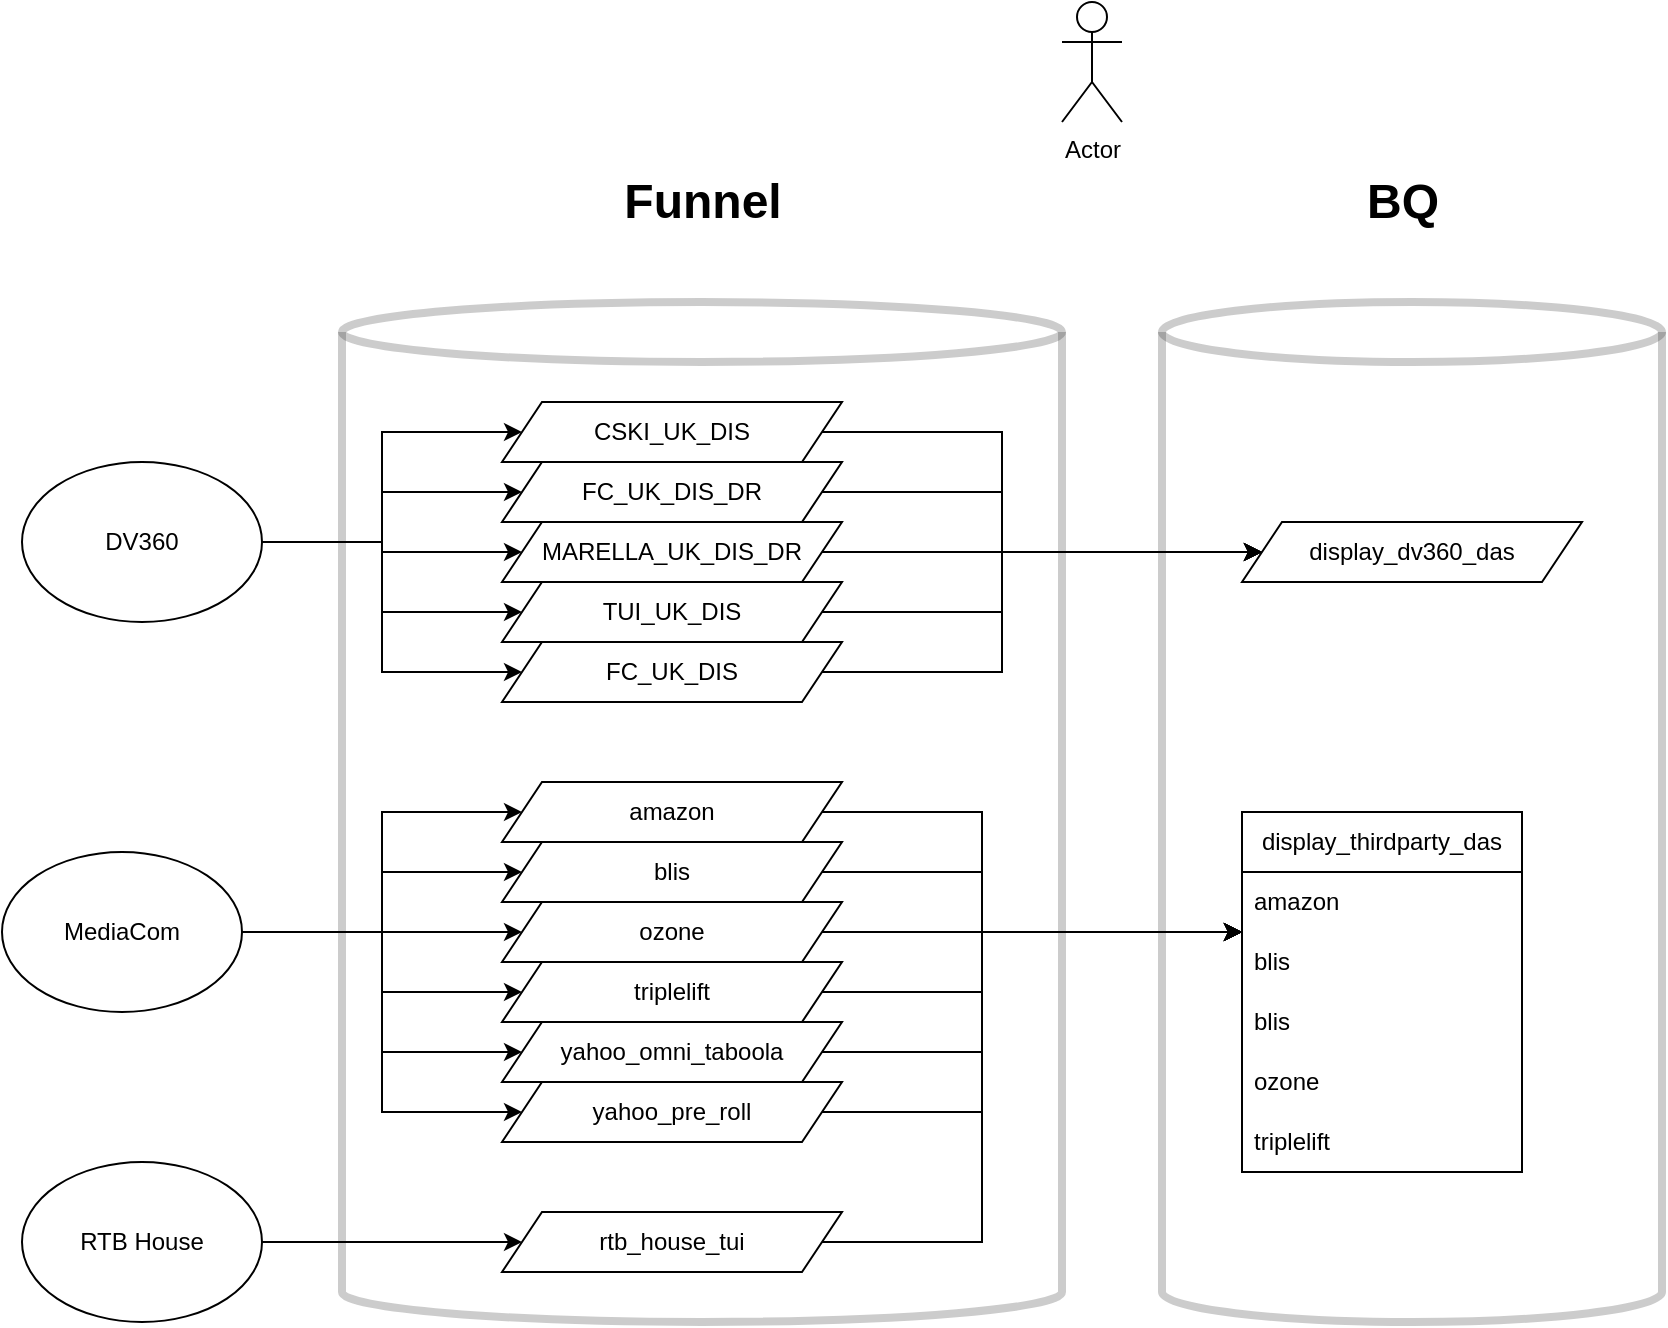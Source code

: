 <mxfile version="28.0.3">
  <diagram name="Page-1" id="FAtJ0V6YEHCZEtDZKV_H">
    <mxGraphModel dx="1371" dy="868" grid="1" gridSize="10" guides="1" tooltips="1" connect="1" arrows="1" fold="1" page="1" pageScale="1" pageWidth="1169" pageHeight="827" math="0" shadow="0">
      <root>
        <mxCell id="0" />
        <mxCell id="1" parent="0" />
        <mxCell id="upaL1L_dqLUM5AP28dGt-70" value="" style="shape=cylinder3;whiteSpace=wrap;html=1;boundedLbl=1;backgroundOutline=1;size=15;fillColor=light-dark(#FFFFFF,#1B6FA3);opacity=20;strokeColor=default;strokeWidth=4;" parent="1" vertex="1">
          <mxGeometry x="590" y="190" width="250" height="510" as="geometry" />
        </mxCell>
        <mxCell id="upaL1L_dqLUM5AP28dGt-32" value="" style="shape=cylinder3;whiteSpace=wrap;html=1;boundedLbl=1;backgroundOutline=1;size=15;fillColor=light-dark(#FFFFFF,#D335FF);opacity=20;strokeColor=default;strokeWidth=4;" parent="1" vertex="1">
          <mxGeometry x="180" y="190" width="360" height="510" as="geometry" />
        </mxCell>
        <mxCell id="upaL1L_dqLUM5AP28dGt-10" style="edgeStyle=orthogonalEdgeStyle;rounded=0;orthogonalLoop=1;jettySize=auto;html=1;exitX=1;exitY=0.5;exitDx=0;exitDy=0;entryX=0;entryY=0.5;entryDx=0;entryDy=0;" parent="1" source="upaL1L_dqLUM5AP28dGt-3" target="upaL1L_dqLUM5AP28dGt-5" edge="1">
          <mxGeometry relative="1" as="geometry" />
        </mxCell>
        <mxCell id="upaL1L_dqLUM5AP28dGt-11" style="edgeStyle=orthogonalEdgeStyle;rounded=0;orthogonalLoop=1;jettySize=auto;html=1;exitX=1;exitY=0.5;exitDx=0;exitDy=0;entryX=0;entryY=0.5;entryDx=0;entryDy=0;" parent="1" source="upaL1L_dqLUM5AP28dGt-3" target="upaL1L_dqLUM5AP28dGt-6" edge="1">
          <mxGeometry relative="1" as="geometry" />
        </mxCell>
        <mxCell id="upaL1L_dqLUM5AP28dGt-12" style="edgeStyle=orthogonalEdgeStyle;rounded=0;orthogonalLoop=1;jettySize=auto;html=1;exitX=1;exitY=0.5;exitDx=0;exitDy=0;entryX=0;entryY=0.5;entryDx=0;entryDy=0;" parent="1" source="upaL1L_dqLUM5AP28dGt-3" target="upaL1L_dqLUM5AP28dGt-8" edge="1">
          <mxGeometry relative="1" as="geometry" />
        </mxCell>
        <mxCell id="upaL1L_dqLUM5AP28dGt-17" style="edgeStyle=orthogonalEdgeStyle;rounded=0;orthogonalLoop=1;jettySize=auto;html=1;exitX=1;exitY=0.5;exitDx=0;exitDy=0;entryX=0;entryY=0.5;entryDx=0;entryDy=0;" parent="1" source="upaL1L_dqLUM5AP28dGt-3" target="upaL1L_dqLUM5AP28dGt-9" edge="1">
          <mxGeometry relative="1" as="geometry" />
        </mxCell>
        <mxCell id="upaL1L_dqLUM5AP28dGt-18" style="edgeStyle=orthogonalEdgeStyle;rounded=0;orthogonalLoop=1;jettySize=auto;html=1;exitX=1;exitY=0.5;exitDx=0;exitDy=0;entryX=0;entryY=0.5;entryDx=0;entryDy=0;" parent="1" source="upaL1L_dqLUM5AP28dGt-3" target="upaL1L_dqLUM5AP28dGt-7" edge="1">
          <mxGeometry relative="1" as="geometry">
            <Array as="points">
              <mxPoint x="200" y="310" />
              <mxPoint x="200" y="375" />
            </Array>
          </mxGeometry>
        </mxCell>
        <mxCell id="upaL1L_dqLUM5AP28dGt-3" value="DV360" style="ellipse;whiteSpace=wrap;html=1;" parent="1" vertex="1">
          <mxGeometry x="20" y="270" width="120" height="80" as="geometry" />
        </mxCell>
        <mxCell id="upaL1L_dqLUM5AP28dGt-50" style="edgeStyle=orthogonalEdgeStyle;rounded=0;orthogonalLoop=1;jettySize=auto;html=1;exitX=1;exitY=0.5;exitDx=0;exitDy=0;entryX=0;entryY=0.5;entryDx=0;entryDy=0;" parent="1" source="upaL1L_dqLUM5AP28dGt-4" target="upaL1L_dqLUM5AP28dGt-35" edge="1">
          <mxGeometry relative="1" as="geometry">
            <Array as="points">
              <mxPoint x="200" y="505" />
              <mxPoint x="200" y="475" />
            </Array>
          </mxGeometry>
        </mxCell>
        <mxCell id="upaL1L_dqLUM5AP28dGt-51" style="edgeStyle=orthogonalEdgeStyle;rounded=0;orthogonalLoop=1;jettySize=auto;html=1;exitX=1;exitY=0.5;exitDx=0;exitDy=0;" parent="1" source="upaL1L_dqLUM5AP28dGt-4" target="upaL1L_dqLUM5AP28dGt-40" edge="1">
          <mxGeometry relative="1" as="geometry" />
        </mxCell>
        <mxCell id="upaL1L_dqLUM5AP28dGt-52" style="edgeStyle=orthogonalEdgeStyle;rounded=0;orthogonalLoop=1;jettySize=auto;html=1;exitX=1;exitY=0.5;exitDx=0;exitDy=0;entryX=0;entryY=0.5;entryDx=0;entryDy=0;" parent="1" source="upaL1L_dqLUM5AP28dGt-4" target="upaL1L_dqLUM5AP28dGt-34" edge="1">
          <mxGeometry relative="1" as="geometry">
            <Array as="points">
              <mxPoint x="200" y="505" />
              <mxPoint x="200" y="445" />
            </Array>
          </mxGeometry>
        </mxCell>
        <mxCell id="upaL1L_dqLUM5AP28dGt-53" style="edgeStyle=orthogonalEdgeStyle;rounded=0;orthogonalLoop=1;jettySize=auto;html=1;exitX=1;exitY=0.5;exitDx=0;exitDy=0;entryX=0;entryY=0.5;entryDx=0;entryDy=0;" parent="1" source="upaL1L_dqLUM5AP28dGt-4" target="upaL1L_dqLUM5AP28dGt-39" edge="1">
          <mxGeometry relative="1" as="geometry">
            <Array as="points">
              <mxPoint x="200" y="505" />
              <mxPoint x="200" y="535" />
            </Array>
          </mxGeometry>
        </mxCell>
        <mxCell id="upaL1L_dqLUM5AP28dGt-54" style="edgeStyle=orthogonalEdgeStyle;rounded=0;orthogonalLoop=1;jettySize=auto;html=1;exitX=1;exitY=0.5;exitDx=0;exitDy=0;entryX=0;entryY=0.5;entryDx=0;entryDy=0;" parent="1" source="upaL1L_dqLUM5AP28dGt-4" target="upaL1L_dqLUM5AP28dGt-38" edge="1">
          <mxGeometry relative="1" as="geometry">
            <Array as="points">
              <mxPoint x="200" y="505" />
              <mxPoint x="200" y="565" />
            </Array>
          </mxGeometry>
        </mxCell>
        <mxCell id="upaL1L_dqLUM5AP28dGt-55" style="edgeStyle=orthogonalEdgeStyle;rounded=0;orthogonalLoop=1;jettySize=auto;html=1;exitX=1;exitY=0.5;exitDx=0;exitDy=0;entryX=0;entryY=0.5;entryDx=0;entryDy=0;" parent="1" source="upaL1L_dqLUM5AP28dGt-4" target="upaL1L_dqLUM5AP28dGt-37" edge="1">
          <mxGeometry relative="1" as="geometry">
            <Array as="points">
              <mxPoint x="200" y="505" />
              <mxPoint x="200" y="595" />
            </Array>
          </mxGeometry>
        </mxCell>
        <mxCell id="upaL1L_dqLUM5AP28dGt-4" value="MediaCom" style="ellipse;whiteSpace=wrap;html=1;" parent="1" vertex="1">
          <mxGeometry x="10" y="465" width="120" height="80" as="geometry" />
        </mxCell>
        <mxCell id="upaL1L_dqLUM5AP28dGt-23" style="edgeStyle=orthogonalEdgeStyle;rounded=0;orthogonalLoop=1;jettySize=auto;html=1;exitX=1;exitY=0.5;exitDx=0;exitDy=0;entryX=0;entryY=0.5;entryDx=0;entryDy=0;" parent="1" source="upaL1L_dqLUM5AP28dGt-5" target="upaL1L_dqLUM5AP28dGt-21" edge="1">
          <mxGeometry relative="1" as="geometry">
            <Array as="points">
              <mxPoint x="510" y="255" />
              <mxPoint x="510" y="315" />
            </Array>
          </mxGeometry>
        </mxCell>
        <mxCell id="upaL1L_dqLUM5AP28dGt-5" value="CSKI_UK_DIS" style="shape=parallelogram;perimeter=parallelogramPerimeter;whiteSpace=wrap;html=1;fixedSize=1;" parent="1" vertex="1">
          <mxGeometry x="260" y="240" width="170" height="30" as="geometry" />
        </mxCell>
        <mxCell id="upaL1L_dqLUM5AP28dGt-28" style="edgeStyle=orthogonalEdgeStyle;rounded=0;orthogonalLoop=1;jettySize=auto;html=1;exitX=1;exitY=0.5;exitDx=0;exitDy=0;entryX=0;entryY=0.5;entryDx=0;entryDy=0;" parent="1" source="upaL1L_dqLUM5AP28dGt-6" target="upaL1L_dqLUM5AP28dGt-21" edge="1">
          <mxGeometry relative="1" as="geometry">
            <Array as="points">
              <mxPoint x="510" y="285" />
              <mxPoint x="510" y="315" />
            </Array>
          </mxGeometry>
        </mxCell>
        <mxCell id="upaL1L_dqLUM5AP28dGt-6" value="FC_UK_DIS_DR" style="shape=parallelogram;perimeter=parallelogramPerimeter;whiteSpace=wrap;html=1;fixedSize=1;" parent="1" vertex="1">
          <mxGeometry x="260" y="270" width="170" height="30" as="geometry" />
        </mxCell>
        <mxCell id="upaL1L_dqLUM5AP28dGt-31" style="edgeStyle=orthogonalEdgeStyle;rounded=0;orthogonalLoop=1;jettySize=auto;html=1;exitX=1;exitY=0.5;exitDx=0;exitDy=0;entryX=0;entryY=0.5;entryDx=0;entryDy=0;" parent="1" source="upaL1L_dqLUM5AP28dGt-7" target="upaL1L_dqLUM5AP28dGt-21" edge="1">
          <mxGeometry relative="1" as="geometry">
            <Array as="points">
              <mxPoint x="510" y="375" />
              <mxPoint x="510" y="315" />
            </Array>
          </mxGeometry>
        </mxCell>
        <mxCell id="upaL1L_dqLUM5AP28dGt-7" value="FC_UK_DIS" style="shape=parallelogram;perimeter=parallelogramPerimeter;whiteSpace=wrap;html=1;fixedSize=1;" parent="1" vertex="1">
          <mxGeometry x="260" y="360" width="170" height="30" as="geometry" />
        </mxCell>
        <mxCell id="upaL1L_dqLUM5AP28dGt-29" style="edgeStyle=orthogonalEdgeStyle;rounded=0;orthogonalLoop=1;jettySize=auto;html=1;exitX=1;exitY=0.5;exitDx=0;exitDy=0;" parent="1" source="upaL1L_dqLUM5AP28dGt-8" edge="1">
          <mxGeometry relative="1" as="geometry">
            <mxPoint x="640" y="315" as="targetPoint" />
          </mxGeometry>
        </mxCell>
        <mxCell id="upaL1L_dqLUM5AP28dGt-8" value="MARELLA_UK_DIS_DR" style="shape=parallelogram;perimeter=parallelogramPerimeter;whiteSpace=wrap;html=1;fixedSize=1;" parent="1" vertex="1">
          <mxGeometry x="260" y="300" width="170" height="30" as="geometry" />
        </mxCell>
        <mxCell id="upaL1L_dqLUM5AP28dGt-30" style="edgeStyle=orthogonalEdgeStyle;rounded=0;orthogonalLoop=1;jettySize=auto;html=1;exitX=1;exitY=0.5;exitDx=0;exitDy=0;entryX=0;entryY=0.5;entryDx=0;entryDy=0;" parent="1" source="upaL1L_dqLUM5AP28dGt-9" target="upaL1L_dqLUM5AP28dGt-21" edge="1">
          <mxGeometry relative="1" as="geometry">
            <Array as="points">
              <mxPoint x="510" y="345" />
              <mxPoint x="510" y="315" />
            </Array>
          </mxGeometry>
        </mxCell>
        <mxCell id="upaL1L_dqLUM5AP28dGt-9" value="TUI_UK_DIS" style="shape=parallelogram;perimeter=parallelogramPerimeter;whiteSpace=wrap;html=1;fixedSize=1;" parent="1" vertex="1">
          <mxGeometry x="260" y="330" width="170" height="30" as="geometry" />
        </mxCell>
        <mxCell id="upaL1L_dqLUM5AP28dGt-48" style="edgeStyle=orthogonalEdgeStyle;rounded=0;orthogonalLoop=1;jettySize=auto;html=1;exitX=1;exitY=0.5;exitDx=0;exitDy=0;entryX=0;entryY=0.5;entryDx=0;entryDy=0;" parent="1" source="upaL1L_dqLUM5AP28dGt-19" target="upaL1L_dqLUM5AP28dGt-36" edge="1">
          <mxGeometry relative="1" as="geometry" />
        </mxCell>
        <mxCell id="upaL1L_dqLUM5AP28dGt-19" value="RTB House" style="ellipse;whiteSpace=wrap;html=1;" parent="1" vertex="1">
          <mxGeometry x="20" y="620" width="120" height="80" as="geometry" />
        </mxCell>
        <mxCell id="upaL1L_dqLUM5AP28dGt-21" value="display_dv360_das" style="shape=parallelogram;perimeter=parallelogramPerimeter;whiteSpace=wrap;html=1;fixedSize=1;" parent="1" vertex="1">
          <mxGeometry x="630" y="300" width="170" height="30" as="geometry" />
        </mxCell>
        <mxCell id="upaL1L_dqLUM5AP28dGt-22" style="edgeStyle=orthogonalEdgeStyle;rounded=0;orthogonalLoop=1;jettySize=auto;html=1;exitX=0.5;exitY=1;exitDx=0;exitDy=0;" parent="1" source="upaL1L_dqLUM5AP28dGt-21" target="upaL1L_dqLUM5AP28dGt-21" edge="1">
          <mxGeometry relative="1" as="geometry" />
        </mxCell>
        <mxCell id="upaL1L_dqLUM5AP28dGt-66" style="edgeStyle=orthogonalEdgeStyle;rounded=0;orthogonalLoop=1;jettySize=auto;html=1;exitX=1;exitY=0.5;exitDx=0;exitDy=0;entryX=0;entryY=0.5;entryDx=0;entryDy=0;" parent="1" source="upaL1L_dqLUM5AP28dGt-34" edge="1">
          <mxGeometry relative="1" as="geometry">
            <Array as="points">
              <mxPoint x="500" y="445" />
              <mxPoint x="500" y="505" />
            </Array>
            <mxPoint x="630" y="505" as="targetPoint" />
          </mxGeometry>
        </mxCell>
        <mxCell id="upaL1L_dqLUM5AP28dGt-34" value="amazon" style="shape=parallelogram;perimeter=parallelogramPerimeter;whiteSpace=wrap;html=1;fixedSize=1;" parent="1" vertex="1">
          <mxGeometry x="260" y="430" width="170" height="30" as="geometry" />
        </mxCell>
        <mxCell id="upaL1L_dqLUM5AP28dGt-64" style="edgeStyle=orthogonalEdgeStyle;rounded=0;orthogonalLoop=1;jettySize=auto;html=1;exitX=1;exitY=0.5;exitDx=0;exitDy=0;entryX=0;entryY=0.5;entryDx=0;entryDy=0;" parent="1" source="upaL1L_dqLUM5AP28dGt-35" edge="1">
          <mxGeometry relative="1" as="geometry">
            <Array as="points">
              <mxPoint x="500" y="475" />
              <mxPoint x="500" y="505" />
            </Array>
            <mxPoint x="630" y="505" as="targetPoint" />
          </mxGeometry>
        </mxCell>
        <mxCell id="upaL1L_dqLUM5AP28dGt-35" value="blis" style="shape=parallelogram;perimeter=parallelogramPerimeter;whiteSpace=wrap;html=1;fixedSize=1;" parent="1" vertex="1">
          <mxGeometry x="260" y="460" width="170" height="30" as="geometry" />
        </mxCell>
        <mxCell id="upaL1L_dqLUM5AP28dGt-67" style="edgeStyle=orthogonalEdgeStyle;rounded=0;orthogonalLoop=1;jettySize=auto;html=1;exitX=1;exitY=0.5;exitDx=0;exitDy=0;entryX=0;entryY=0.5;entryDx=0;entryDy=0;" parent="1" source="upaL1L_dqLUM5AP28dGt-36" edge="1">
          <mxGeometry relative="1" as="geometry">
            <Array as="points">
              <mxPoint x="500" y="660" />
              <mxPoint x="500" y="505" />
            </Array>
            <mxPoint x="630" y="505" as="targetPoint" />
          </mxGeometry>
        </mxCell>
        <mxCell id="upaL1L_dqLUM5AP28dGt-36" value="rtb_house_tui" style="shape=parallelogram;perimeter=parallelogramPerimeter;whiteSpace=wrap;html=1;fixedSize=1;" parent="1" vertex="1">
          <mxGeometry x="260" y="645" width="170" height="30" as="geometry" />
        </mxCell>
        <mxCell id="upaL1L_dqLUM5AP28dGt-63" style="edgeStyle=orthogonalEdgeStyle;rounded=0;orthogonalLoop=1;jettySize=auto;html=1;exitX=1;exitY=0.5;exitDx=0;exitDy=0;entryX=0;entryY=0.5;entryDx=0;entryDy=0;" parent="1" source="upaL1L_dqLUM5AP28dGt-37" edge="1">
          <mxGeometry relative="1" as="geometry">
            <Array as="points">
              <mxPoint x="500" y="595" />
              <mxPoint x="500" y="505" />
            </Array>
            <mxPoint x="630" y="505" as="targetPoint" />
          </mxGeometry>
        </mxCell>
        <mxCell id="upaL1L_dqLUM5AP28dGt-37" value="yahoo_pre_roll" style="shape=parallelogram;perimeter=parallelogramPerimeter;whiteSpace=wrap;html=1;fixedSize=1;" parent="1" vertex="1">
          <mxGeometry x="260" y="580" width="170" height="30" as="geometry" />
        </mxCell>
        <mxCell id="upaL1L_dqLUM5AP28dGt-62" style="edgeStyle=orthogonalEdgeStyle;rounded=0;orthogonalLoop=1;jettySize=auto;html=1;exitX=1;exitY=0.5;exitDx=0;exitDy=0;entryX=0;entryY=0.5;entryDx=0;entryDy=0;" parent="1" source="upaL1L_dqLUM5AP28dGt-38" edge="1">
          <mxGeometry relative="1" as="geometry">
            <Array as="points">
              <mxPoint x="500" y="565" />
              <mxPoint x="500" y="505" />
            </Array>
            <mxPoint x="630" y="505" as="targetPoint" />
          </mxGeometry>
        </mxCell>
        <mxCell id="upaL1L_dqLUM5AP28dGt-38" value="yahoo_omni_taboola" style="shape=parallelogram;perimeter=parallelogramPerimeter;whiteSpace=wrap;html=1;fixedSize=1;" parent="1" vertex="1">
          <mxGeometry x="260" y="550" width="170" height="30" as="geometry" />
        </mxCell>
        <mxCell id="upaL1L_dqLUM5AP28dGt-61" style="edgeStyle=orthogonalEdgeStyle;rounded=0;orthogonalLoop=1;jettySize=auto;html=1;exitX=1;exitY=0.5;exitDx=0;exitDy=0;entryX=0;entryY=0.5;entryDx=0;entryDy=0;" parent="1" source="upaL1L_dqLUM5AP28dGt-39" edge="1">
          <mxGeometry relative="1" as="geometry">
            <Array as="points">
              <mxPoint x="500" y="535" />
              <mxPoint x="500" y="505" />
            </Array>
            <mxPoint x="630" y="505" as="targetPoint" />
          </mxGeometry>
        </mxCell>
        <mxCell id="upaL1L_dqLUM5AP28dGt-39" value="triplelift" style="shape=parallelogram;perimeter=parallelogramPerimeter;whiteSpace=wrap;html=1;fixedSize=1;" parent="1" vertex="1">
          <mxGeometry x="260" y="520" width="170" height="30" as="geometry" />
        </mxCell>
        <mxCell id="upaL1L_dqLUM5AP28dGt-60" style="edgeStyle=orthogonalEdgeStyle;rounded=0;orthogonalLoop=1;jettySize=auto;html=1;exitX=1;exitY=0.5;exitDx=0;exitDy=0;entryX=0;entryY=0.5;entryDx=0;entryDy=0;" parent="1" source="upaL1L_dqLUM5AP28dGt-40" edge="1">
          <mxGeometry relative="1" as="geometry">
            <mxPoint x="630" y="505" as="targetPoint" />
          </mxGeometry>
        </mxCell>
        <mxCell id="upaL1L_dqLUM5AP28dGt-40" value="ozone" style="shape=parallelogram;perimeter=parallelogramPerimeter;whiteSpace=wrap;html=1;fixedSize=1;" parent="1" vertex="1">
          <mxGeometry x="260" y="490" width="170" height="30" as="geometry" />
        </mxCell>
        <mxCell id="upaL1L_dqLUM5AP28dGt-68" value="Funnel" style="text;strokeColor=none;fillColor=none;html=1;fontSize=24;fontStyle=1;verticalAlign=middle;align=center;" parent="1" vertex="1">
          <mxGeometry x="310" y="120" width="100" height="40" as="geometry" />
        </mxCell>
        <mxCell id="upaL1L_dqLUM5AP28dGt-71" value="BQ" style="text;strokeColor=none;fillColor=none;html=1;fontSize=24;fontStyle=1;verticalAlign=middle;align=center;" parent="1" vertex="1">
          <mxGeometry x="660" y="120" width="100" height="40" as="geometry" />
        </mxCell>
        <mxCell id="gUCjKqgZepTsV4G6W6us-1" value="display_thirdparty_das" style="swimlane;fontStyle=0;childLayout=stackLayout;horizontal=1;startSize=30;horizontalStack=0;resizeParent=1;resizeParentMax=0;resizeLast=0;collapsible=1;marginBottom=0;whiteSpace=wrap;html=1;" parent="1" vertex="1">
          <mxGeometry x="630" y="445" width="140" height="180" as="geometry">
            <mxRectangle x="630" y="445" width="160" height="30" as="alternateBounds" />
          </mxGeometry>
        </mxCell>
        <mxCell id="gUCjKqgZepTsV4G6W6us-2" value="amazon" style="text;strokeColor=none;fillColor=none;align=left;verticalAlign=middle;spacingLeft=4;spacingRight=4;overflow=hidden;points=[[0,0.5],[1,0.5]];portConstraint=eastwest;rotatable=0;whiteSpace=wrap;html=1;" parent="gUCjKqgZepTsV4G6W6us-1" vertex="1">
          <mxGeometry y="30" width="140" height="30" as="geometry" />
        </mxCell>
        <mxCell id="gUCjKqgZepTsV4G6W6us-3" value="blis" style="text;strokeColor=none;fillColor=none;align=left;verticalAlign=middle;spacingLeft=4;spacingRight=4;overflow=hidden;points=[[0,0.5],[1,0.5]];portConstraint=eastwest;rotatable=0;whiteSpace=wrap;html=1;" parent="gUCjKqgZepTsV4G6W6us-1" vertex="1">
          <mxGeometry y="60" width="140" height="30" as="geometry" />
        </mxCell>
        <mxCell id="gUCjKqgZepTsV4G6W6us-5" value="blis" style="text;strokeColor=none;fillColor=none;align=left;verticalAlign=middle;spacingLeft=4;spacingRight=4;overflow=hidden;points=[[0,0.5],[1,0.5]];portConstraint=eastwest;rotatable=0;whiteSpace=wrap;html=1;" parent="gUCjKqgZepTsV4G6W6us-1" vertex="1">
          <mxGeometry y="90" width="140" height="30" as="geometry" />
        </mxCell>
        <mxCell id="gUCjKqgZepTsV4G6W6us-4" value="ozone" style="text;strokeColor=none;fillColor=none;align=left;verticalAlign=middle;spacingLeft=4;spacingRight=4;overflow=hidden;points=[[0,0.5],[1,0.5]];portConstraint=eastwest;rotatable=0;whiteSpace=wrap;html=1;" parent="gUCjKqgZepTsV4G6W6us-1" vertex="1">
          <mxGeometry y="120" width="140" height="30" as="geometry" />
        </mxCell>
        <mxCell id="gUCjKqgZepTsV4G6W6us-6" value="triplelift" style="text;strokeColor=none;fillColor=none;align=left;verticalAlign=middle;spacingLeft=4;spacingRight=4;overflow=hidden;points=[[0,0.5],[1,0.5]];portConstraint=eastwest;rotatable=0;whiteSpace=wrap;html=1;" parent="gUCjKqgZepTsV4G6W6us-1" vertex="1">
          <mxGeometry y="150" width="140" height="30" as="geometry" />
        </mxCell>
        <mxCell id="3V-oq3aqx79SuzV-ZxZG-1" value="Actor" style="shape=umlActor;verticalLabelPosition=bottom;verticalAlign=top;html=1;outlineConnect=0;" vertex="1" parent="1">
          <mxGeometry x="540" y="40" width="30" height="60" as="geometry" />
        </mxCell>
      </root>
    </mxGraphModel>
  </diagram>
</mxfile>
